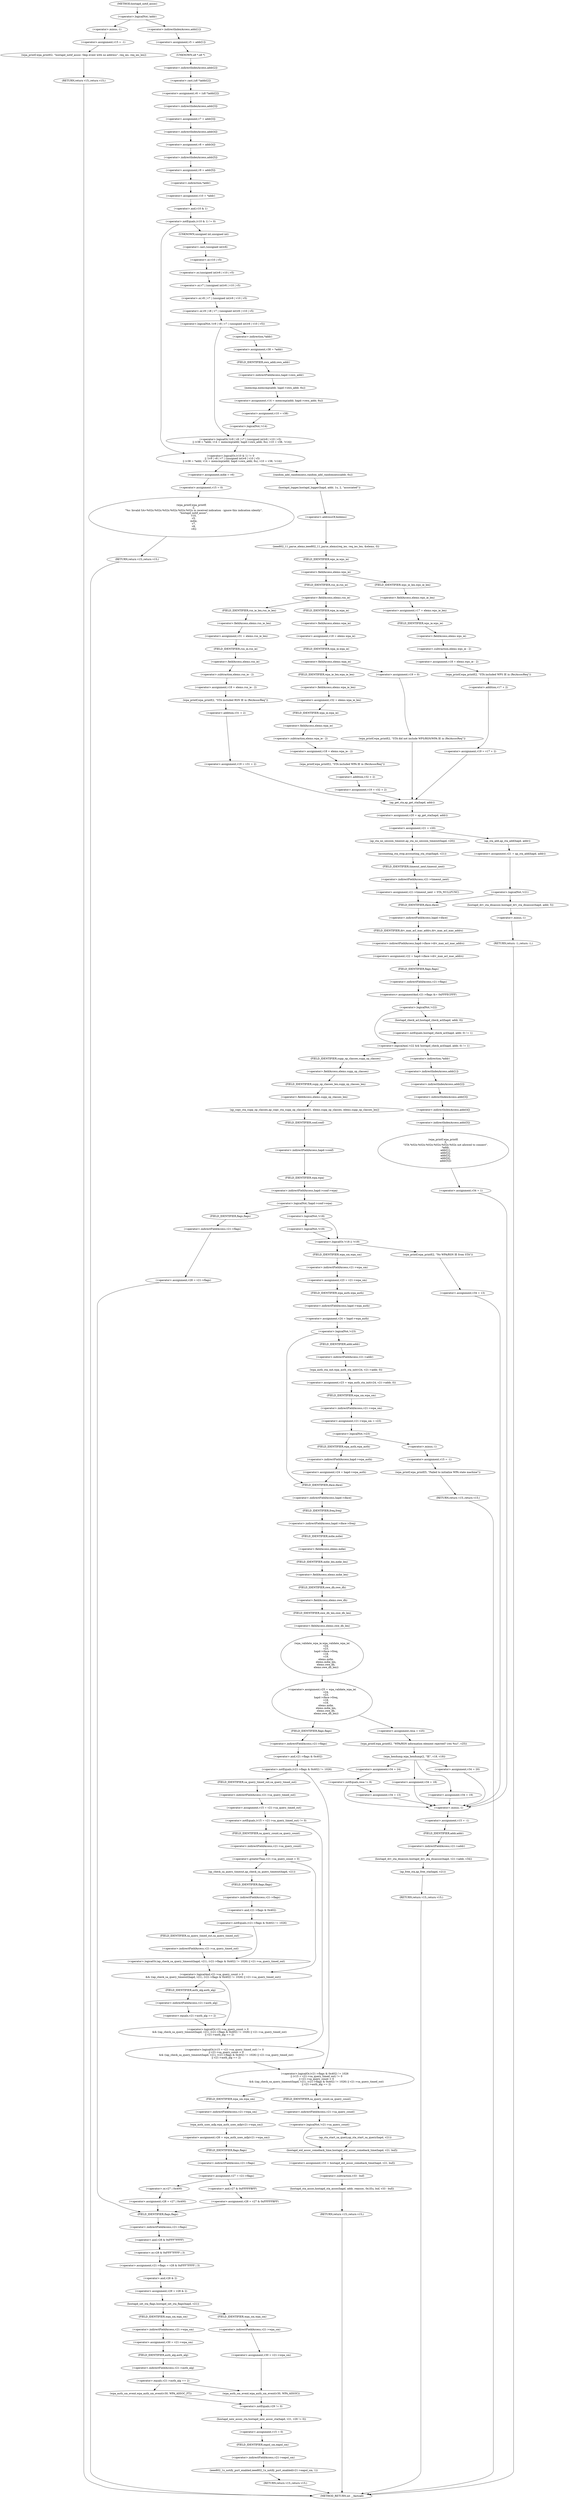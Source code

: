 digraph hostapd_notif_assoc {  
"1000171" [label = "(<operator>.logicalNot,!addr)" ]
"1000174" [label = "(<operator>.assignment,v15 = -1)" ]
"1000176" [label = "(<operator>.minus,-1)" ]
"1000178" [label = "(wpa_printf,wpa_printf(2, \"hostapd_notif_assoc: Skip event with no address\", req_ies, req_ies_len))" ]
"1000183" [label = "(RETURN,return v15;,return v15;)" ]
"1000185" [label = "(<operator>.assignment,v5 = addr[1])" ]
"1000187" [label = "(<operator>.indirectIndexAccess,addr[1])" ]
"1000190" [label = "(<operator>.assignment,v6 = (u8 *)addr[2])" ]
"1000192" [label = "(<operator>.cast,(u8 *)addr[2])" ]
"1000193" [label = "(UNKNOWN,u8 *,u8 *)" ]
"1000194" [label = "(<operator>.indirectIndexAccess,addr[2])" ]
"1000197" [label = "(<operator>.assignment,v7 = addr[3])" ]
"1000199" [label = "(<operator>.indirectIndexAccess,addr[3])" ]
"1000202" [label = "(<operator>.assignment,v8 = addr[4])" ]
"1000204" [label = "(<operator>.indirectIndexAccess,addr[4])" ]
"1000207" [label = "(<operator>.assignment,v9 = addr[5])" ]
"1000209" [label = "(<operator>.indirectIndexAccess,addr[5])" ]
"1000212" [label = "(<operator>.assignment,v10 = *addr)" ]
"1000214" [label = "(<operator>.indirection,*addr)" ]
"1000217" [label = "(<operator>.logicalOr,(v10 & 1) != 0\n    || !(v9 | v8 | v7 | (unsigned int)v6 | v10 | v5)\n    || (v38 = *addr, v14 = memcmp(addr, hapd->own_addr, 6u), v10 = v38, !v14))" ]
"1000218" [label = "(<operator>.notEquals,(v10 & 1) != 0)" ]
"1000219" [label = "(<operator>.and,v10 & 1)" ]
"1000223" [label = "(<operator>.logicalOr,!(v9 | v8 | v7 | (unsigned int)v6 | v10 | v5)\n    || (v38 = *addr, v14 = memcmp(addr, hapd->own_addr, 6u), v10 = v38, !v14))" ]
"1000224" [label = "(<operator>.logicalNot,!(v9 | v8 | v7 | (unsigned int)v6 | v10 | v5))" ]
"1000225" [label = "(<operator>.or,v9 | v8 | v7 | (unsigned int)v6 | v10 | v5)" ]
"1000227" [label = "(<operator>.or,v8 | v7 | (unsigned int)v6 | v10 | v5)" ]
"1000229" [label = "(<operator>.or,v7 | (unsigned int)v6 | v10 | v5)" ]
"1000231" [label = "(<operator>.or,(unsigned int)v6 | v10 | v5)" ]
"1000232" [label = "(<operator>.cast,(unsigned int)v6)" ]
"1000233" [label = "(UNKNOWN,unsigned int,unsigned int)" ]
"1000235" [label = "(<operator>.or,v10 | v5)" ]
"1000239" [label = "(<operator>.assignment,v38 = *addr)" ]
"1000241" [label = "(<operator>.indirection,*addr)" ]
"1000244" [label = "(<operator>.assignment,v14 = memcmp(addr, hapd->own_addr, 6u))" ]
"1000246" [label = "(memcmp,memcmp(addr, hapd->own_addr, 6u))" ]
"1000248" [label = "(<operator>.indirectFieldAccess,hapd->own_addr)" ]
"1000250" [label = "(FIELD_IDENTIFIER,own_addr,own_addr)" ]
"1000253" [label = "(<operator>.assignment,v10 = v38)" ]
"1000256" [label = "(<operator>.logicalNot,!v14)" ]
"1000259" [label = "(<operator>.assignment,mdie = v6)" ]
"1000262" [label = "(<operator>.assignment,v15 = 0)" ]
"1000265" [label = "(wpa_printf,wpa_printf(\n      2,\n      \"%s: Invalid SA=%02x:%02x:%02x:%02x:%02x:%02x in received indication - ignore this indication silently\",\n      \"hostapd_notif_assoc\",\n      v10,\n      v5,\n      mdie,\n      v7,\n      v8,\n      v9))" ]
"1000275" [label = "(RETURN,return v15;,return v15;)" ]
"1000277" [label = "(random_add_randomness,random_add_randomness(addr, 6u))" ]
"1000280" [label = "(hostapd_logger,hostapd_logger(hapd, addr, 1u, 2, \"associated\"))" ]
"1000286" [label = "(ieee802_11_parse_elems,ieee802_11_parse_elems(req_ies, req_ies_len, &elems, 0))" ]
"1000289" [label = "(<operator>.addressOf,&elems)" ]
"1000293" [label = "(<operator>.fieldAccess,elems.wps_ie)" ]
"1000295" [label = "(FIELD_IDENTIFIER,wps_ie,wps_ie)" ]
"1000297" [label = "(<operator>.assignment,v17 = elems.wps_ie_len)" ]
"1000299" [label = "(<operator>.fieldAccess,elems.wps_ie_len)" ]
"1000301" [label = "(FIELD_IDENTIFIER,wps_ie_len,wps_ie_len)" ]
"1000302" [label = "(<operator>.assignment,v18 = elems.wps_ie - 2)" ]
"1000304" [label = "(<operator>.subtraction,elems.wps_ie - 2)" ]
"1000305" [label = "(<operator>.fieldAccess,elems.wps_ie)" ]
"1000307" [label = "(FIELD_IDENTIFIER,wps_ie,wps_ie)" ]
"1000309" [label = "(wpa_printf,wpa_printf(2, \"STA included WPS IE in (Re)AssocReq\"))" ]
"1000312" [label = "(<operator>.assignment,v19 = v17 + 2)" ]
"1000314" [label = "(<operator>.addition,v17 + 2)" ]
"1000319" [label = "(<operator>.fieldAccess,elems.rsn_ie)" ]
"1000321" [label = "(FIELD_IDENTIFIER,rsn_ie,rsn_ie)" ]
"1000323" [label = "(<operator>.assignment,v31 = elems.rsn_ie_len)" ]
"1000325" [label = "(<operator>.fieldAccess,elems.rsn_ie_len)" ]
"1000327" [label = "(FIELD_IDENTIFIER,rsn_ie_len,rsn_ie_len)" ]
"1000328" [label = "(<operator>.assignment,v18 = elems.rsn_ie - 2)" ]
"1000330" [label = "(<operator>.subtraction,elems.rsn_ie - 2)" ]
"1000331" [label = "(<operator>.fieldAccess,elems.rsn_ie)" ]
"1000333" [label = "(FIELD_IDENTIFIER,rsn_ie,rsn_ie)" ]
"1000335" [label = "(wpa_printf,wpa_printf(2, \"STA included RSN IE in (Re)AssocReq\"))" ]
"1000338" [label = "(<operator>.assignment,v19 = v31 + 2)" ]
"1000340" [label = "(<operator>.addition,v31 + 2)" ]
"1000345" [label = "(<operator>.assignment,v18 = elems.wpa_ie)" ]
"1000347" [label = "(<operator>.fieldAccess,elems.wpa_ie)" ]
"1000349" [label = "(FIELD_IDENTIFIER,wpa_ie,wpa_ie)" ]
"1000351" [label = "(<operator>.fieldAccess,elems.wpa_ie)" ]
"1000353" [label = "(FIELD_IDENTIFIER,wpa_ie,wpa_ie)" ]
"1000355" [label = "(<operator>.assignment,v32 = elems.wpa_ie_len)" ]
"1000357" [label = "(<operator>.fieldAccess,elems.wpa_ie_len)" ]
"1000359" [label = "(FIELD_IDENTIFIER,wpa_ie_len,wpa_ie_len)" ]
"1000360" [label = "(<operator>.assignment,v18 = elems.wpa_ie - 2)" ]
"1000362" [label = "(<operator>.subtraction,elems.wpa_ie - 2)" ]
"1000363" [label = "(<operator>.fieldAccess,elems.wpa_ie)" ]
"1000365" [label = "(FIELD_IDENTIFIER,wpa_ie,wpa_ie)" ]
"1000367" [label = "(wpa_printf,wpa_printf(2, \"STA included WPA IE in (Re)AssocReq\"))" ]
"1000370" [label = "(<operator>.assignment,v19 = v32 + 2)" ]
"1000372" [label = "(<operator>.addition,v32 + 2)" ]
"1000377" [label = "(<operator>.assignment,v19 = 0)" ]
"1000380" [label = "(wpa_printf,wpa_printf(2, \"STA did not include WPS/RSN/WPA IE in (Re)AssocReq\"))" ]
"1000383" [label = "(<operator>.assignment,v20 = ap_get_sta(hapd, addr))" ]
"1000385" [label = "(ap_get_sta,ap_get_sta(hapd, addr))" ]
"1000388" [label = "(<operator>.assignment,v21 = v20)" ]
"1000394" [label = "(ap_sta_no_session_timeout,ap_sta_no_session_timeout(hapd, v20))" ]
"1000397" [label = "(accounting_sta_stop,accounting_sta_stop(hapd, v21))" ]
"1000400" [label = "(<operator>.assignment,v21->timeout_next = STA_NULLFUNC)" ]
"1000401" [label = "(<operator>.indirectFieldAccess,v21->timeout_next)" ]
"1000403" [label = "(FIELD_IDENTIFIER,timeout_next,timeout_next)" ]
"1000407" [label = "(<operator>.assignment,v21 = ap_sta_add(hapd, addr))" ]
"1000409" [label = "(ap_sta_add,ap_sta_add(hapd, addr))" ]
"1000413" [label = "(<operator>.logicalNot,!v21)" ]
"1000416" [label = "(hostapd_drv_sta_disassoc,hostapd_drv_sta_disassoc(hapd, addr, 5))" ]
"1000420" [label = "(RETURN,return -1;,return -1;)" ]
"1000421" [label = "(<operator>.minus,-1)" ]
"1000423" [label = "(<operator>.assignment,v22 = hapd->iface->drv_max_acl_mac_addrs)" ]
"1000425" [label = "(<operator>.indirectFieldAccess,hapd->iface->drv_max_acl_mac_addrs)" ]
"1000426" [label = "(<operator>.indirectFieldAccess,hapd->iface)" ]
"1000428" [label = "(FIELD_IDENTIFIER,iface,iface)" ]
"1000429" [label = "(FIELD_IDENTIFIER,drv_max_acl_mac_addrs,drv_max_acl_mac_addrs)" ]
"1000430" [label = "(<operators>.assignmentAnd,v21->flags &= 0xFFFECFFF)" ]
"1000431" [label = "(<operator>.indirectFieldAccess,v21->flags)" ]
"1000433" [label = "(FIELD_IDENTIFIER,flags,flags)" ]
"1000436" [label = "(<operator>.logicalAnd,!v22 && hostapd_check_acl(hapd, addr, 0) != 1)" ]
"1000437" [label = "(<operator>.logicalNot,!v22)" ]
"1000439" [label = "(<operator>.notEquals,hostapd_check_acl(hapd, addr, 0) != 1)" ]
"1000440" [label = "(hostapd_check_acl,hostapd_check_acl(hapd, addr, 0))" ]
"1000446" [label = "(wpa_printf,wpa_printf(\n      3,\n      \"STA %02x:%02x:%02x:%02x:%02x:%02x not allowed to connect\",\n      *addr,\n      addr[1],\n      addr[2],\n      addr[3],\n      addr[4],\n      addr[5]))" ]
"1000449" [label = "(<operator>.indirection,*addr)" ]
"1000451" [label = "(<operator>.indirectIndexAccess,addr[1])" ]
"1000454" [label = "(<operator>.indirectIndexAccess,addr[2])" ]
"1000457" [label = "(<operator>.indirectIndexAccess,addr[3])" ]
"1000460" [label = "(<operator>.indirectIndexAccess,addr[4])" ]
"1000463" [label = "(<operator>.indirectIndexAccess,addr[5])" ]
"1000466" [label = "(<operator>.assignment,v34 = 1)" ]
"1000470" [label = "(ap_copy_sta_supp_op_classes,ap_copy_sta_supp_op_classes(v21, elems.supp_op_classes, elems.supp_op_classes_len))" ]
"1000472" [label = "(<operator>.fieldAccess,elems.supp_op_classes)" ]
"1000474" [label = "(FIELD_IDENTIFIER,supp_op_classes,supp_op_classes)" ]
"1000475" [label = "(<operator>.fieldAccess,elems.supp_op_classes_len)" ]
"1000477" [label = "(FIELD_IDENTIFIER,supp_op_classes_len,supp_op_classes_len)" ]
"1000479" [label = "(<operator>.logicalNot,!hapd->conf->wpa)" ]
"1000480" [label = "(<operator>.indirectFieldAccess,hapd->conf->wpa)" ]
"1000481" [label = "(<operator>.indirectFieldAccess,hapd->conf)" ]
"1000483" [label = "(FIELD_IDENTIFIER,conf,conf)" ]
"1000484" [label = "(FIELD_IDENTIFIER,wpa,wpa)" ]
"1000486" [label = "(<operator>.assignment,v28 = v21->flags)" ]
"1000488" [label = "(<operator>.indirectFieldAccess,v21->flags)" ]
"1000490" [label = "(FIELD_IDENTIFIER,flags,flags)" ]
"1000493" [label = "(<operator>.logicalOr,!v18 || !v19)" ]
"1000494" [label = "(<operator>.logicalNot,!v18)" ]
"1000496" [label = "(<operator>.logicalNot,!v19)" ]
"1000499" [label = "(wpa_printf,wpa_printf(2, \"No WPA/RSN IE from STA\"))" ]
"1000502" [label = "(<operator>.assignment,v34 = 13)" ]
"1000506" [label = "(<operator>.assignment,v15 = -1)" ]
"1000508" [label = "(<operator>.minus,-1)" ]
"1000510" [label = "(hostapd_drv_sta_disassoc,hostapd_drv_sta_disassoc(hapd, v21->addr, v34))" ]
"1000512" [label = "(<operator>.indirectFieldAccess,v21->addr)" ]
"1000514" [label = "(FIELD_IDENTIFIER,addr,addr)" ]
"1000516" [label = "(ap_free_sta,ap_free_sta(hapd, v21))" ]
"1000519" [label = "(RETURN,return v15;,return v15;)" ]
"1000521" [label = "(<operator>.assignment,v23 = v21->wpa_sm)" ]
"1000523" [label = "(<operator>.indirectFieldAccess,v21->wpa_sm)" ]
"1000525" [label = "(FIELD_IDENTIFIER,wpa_sm,wpa_sm)" ]
"1000526" [label = "(<operator>.assignment,v24 = hapd->wpa_auth)" ]
"1000528" [label = "(<operator>.indirectFieldAccess,hapd->wpa_auth)" ]
"1000530" [label = "(FIELD_IDENTIFIER,wpa_auth,wpa_auth)" ]
"1000532" [label = "(<operator>.logicalNot,!v23)" ]
"1000535" [label = "(<operator>.assignment,v23 = wpa_auth_sta_init(v24, v21->addr, 0))" ]
"1000537" [label = "(wpa_auth_sta_init,wpa_auth_sta_init(v24, v21->addr, 0))" ]
"1000539" [label = "(<operator>.indirectFieldAccess,v21->addr)" ]
"1000541" [label = "(FIELD_IDENTIFIER,addr,addr)" ]
"1000543" [label = "(<operator>.assignment,v21->wpa_sm = v23)" ]
"1000544" [label = "(<operator>.indirectFieldAccess,v21->wpa_sm)" ]
"1000546" [label = "(FIELD_IDENTIFIER,wpa_sm,wpa_sm)" ]
"1000549" [label = "(<operator>.logicalNot,!v23)" ]
"1000552" [label = "(<operator>.assignment,v15 = -1)" ]
"1000554" [label = "(<operator>.minus,-1)" ]
"1000556" [label = "(wpa_printf,wpa_printf(5, \"Failed to initialize WPA state machine\"))" ]
"1000559" [label = "(RETURN,return v15;,return v15;)" ]
"1000561" [label = "(<operator>.assignment,v24 = hapd->wpa_auth)" ]
"1000563" [label = "(<operator>.indirectFieldAccess,hapd->wpa_auth)" ]
"1000565" [label = "(FIELD_IDENTIFIER,wpa_auth,wpa_auth)" ]
"1000566" [label = "(<operator>.assignment,v25 = wpa_validate_wpa_ie(\n          v24,\n          v23,\n          hapd->iface->freq,\n          v18,\n          v19,\n          elems.mdie,\n          elems.mdie_len,\n          elems.owe_dh,\n          elems.owe_dh_len))" ]
"1000568" [label = "(wpa_validate_wpa_ie,wpa_validate_wpa_ie(\n          v24,\n          v23,\n          hapd->iface->freq,\n          v18,\n          v19,\n          elems.mdie,\n          elems.mdie_len,\n          elems.owe_dh,\n          elems.owe_dh_len))" ]
"1000571" [label = "(<operator>.indirectFieldAccess,hapd->iface->freq)" ]
"1000572" [label = "(<operator>.indirectFieldAccess,hapd->iface)" ]
"1000574" [label = "(FIELD_IDENTIFIER,iface,iface)" ]
"1000575" [label = "(FIELD_IDENTIFIER,freq,freq)" ]
"1000578" [label = "(<operator>.fieldAccess,elems.mdie)" ]
"1000580" [label = "(FIELD_IDENTIFIER,mdie,mdie)" ]
"1000581" [label = "(<operator>.fieldAccess,elems.mdie_len)" ]
"1000583" [label = "(FIELD_IDENTIFIER,mdie_len,mdie_len)" ]
"1000584" [label = "(<operator>.fieldAccess,elems.owe_dh)" ]
"1000586" [label = "(FIELD_IDENTIFIER,owe_dh,owe_dh)" ]
"1000587" [label = "(<operator>.fieldAccess,elems.owe_dh_len)" ]
"1000589" [label = "(FIELD_IDENTIFIER,owe_dh_len,owe_dh_len)" ]
"1000593" [label = "(<operator>.assignment,resa = v25)" ]
"1000596" [label = "(wpa_printf,wpa_printf(2, \"WPA/RSN information element rejected? (res %u)\", v25))" ]
"1000600" [label = "(wpa_hexdump,wpa_hexdump(2, \"IE\", v18, v19))" ]
"1000609" [label = "(<operator>.assignment,v34 = 18)" ]
"1000614" [label = "(<operator>.assignment,v34 = 19)" ]
"1000619" [label = "(<operator>.assignment,v34 = 20)" ]
"1000624" [label = "(<operator>.assignment,v34 = 24)" ]
"1000628" [label = "(<operator>.notEquals,resa != 8)" ]
"1000631" [label = "(<operator>.assignment,v34 = 13)" ]
"1000637" [label = "(<operator>.logicalOr,(v21->flags & 0x402) != 1026\n    || (v15 = v21->sa_query_timed_out) != 0\n    || v21->sa_query_count > 0\n    && ((ap_check_sa_query_timeout(hapd, v21), (v21->flags & 0x402) != 1026) || v21->sa_query_timed_out)\n    || v21->auth_alg == 2)" ]
"1000638" [label = "(<operator>.notEquals,(v21->flags & 0x402) != 1026)" ]
"1000639" [label = "(<operator>.and,v21->flags & 0x402)" ]
"1000640" [label = "(<operator>.indirectFieldAccess,v21->flags)" ]
"1000642" [label = "(FIELD_IDENTIFIER,flags,flags)" ]
"1000645" [label = "(<operator>.logicalOr,(v15 = v21->sa_query_timed_out) != 0\n    || v21->sa_query_count > 0\n    && ((ap_check_sa_query_timeout(hapd, v21), (v21->flags & 0x402) != 1026) || v21->sa_query_timed_out)\n    || v21->auth_alg == 2)" ]
"1000646" [label = "(<operator>.notEquals,(v15 = v21->sa_query_timed_out) != 0)" ]
"1000647" [label = "(<operator>.assignment,v15 = v21->sa_query_timed_out)" ]
"1000649" [label = "(<operator>.indirectFieldAccess,v21->sa_query_timed_out)" ]
"1000651" [label = "(FIELD_IDENTIFIER,sa_query_timed_out,sa_query_timed_out)" ]
"1000653" [label = "(<operator>.logicalOr,v21->sa_query_count > 0\n    && ((ap_check_sa_query_timeout(hapd, v21), (v21->flags & 0x402) != 1026) || v21->sa_query_timed_out)\n    || v21->auth_alg == 2)" ]
"1000654" [label = "(<operator>.logicalAnd,v21->sa_query_count > 0\n    && ((ap_check_sa_query_timeout(hapd, v21), (v21->flags & 0x402) != 1026) || v21->sa_query_timed_out))" ]
"1000655" [label = "(<operator>.greaterThan,v21->sa_query_count > 0)" ]
"1000656" [label = "(<operator>.indirectFieldAccess,v21->sa_query_count)" ]
"1000658" [label = "(FIELD_IDENTIFIER,sa_query_count,sa_query_count)" ]
"1000660" [label = "(<operator>.logicalOr,(ap_check_sa_query_timeout(hapd, v21), (v21->flags & 0x402) != 1026) || v21->sa_query_timed_out)" ]
"1000662" [label = "(ap_check_sa_query_timeout,ap_check_sa_query_timeout(hapd, v21))" ]
"1000665" [label = "(<operator>.notEquals,(v21->flags & 0x402) != 1026)" ]
"1000666" [label = "(<operator>.and,v21->flags & 0x402)" ]
"1000667" [label = "(<operator>.indirectFieldAccess,v21->flags)" ]
"1000669" [label = "(FIELD_IDENTIFIER,flags,flags)" ]
"1000672" [label = "(<operator>.indirectFieldAccess,v21->sa_query_timed_out)" ]
"1000674" [label = "(FIELD_IDENTIFIER,sa_query_timed_out,sa_query_timed_out)" ]
"1000675" [label = "(<operator>.equals,v21->auth_alg == 2)" ]
"1000676" [label = "(<operator>.indirectFieldAccess,v21->auth_alg)" ]
"1000678" [label = "(FIELD_IDENTIFIER,auth_alg,auth_alg)" ]
"1000681" [label = "(<operator>.assignment,v26 = wpa_auth_uses_mfp(v21->wpa_sm))" ]
"1000683" [label = "(wpa_auth_uses_mfp,wpa_auth_uses_mfp(v21->wpa_sm))" ]
"1000684" [label = "(<operator>.indirectFieldAccess,v21->wpa_sm)" ]
"1000686" [label = "(FIELD_IDENTIFIER,wpa_sm,wpa_sm)" ]
"1000687" [label = "(<operator>.assignment,v27 = v21->flags)" ]
"1000689" [label = "(<operator>.indirectFieldAccess,v21->flags)" ]
"1000691" [label = "(FIELD_IDENTIFIER,flags,flags)" ]
"1000694" [label = "(<operator>.assignment,v28 = v27 | 0x400)" ]
"1000696" [label = "(<operator>.or,v27 | 0x400)" ]
"1000700" [label = "(<operator>.assignment,v28 = v27 & 0xFFFFFBFF)" ]
"1000702" [label = "(<operator>.and,v27 & 0xFFFFFBFF)" ]
"1000706" [label = "(<operator>.assignment,v21->flags = v28 & 0xFFF7FFFF | 3)" ]
"1000707" [label = "(<operator>.indirectFieldAccess,v21->flags)" ]
"1000709" [label = "(FIELD_IDENTIFIER,flags,flags)" ]
"1000710" [label = "(<operator>.or,v28 & 0xFFF7FFFF | 3)" ]
"1000711" [label = "(<operator>.and,v28 & 0xFFF7FFFF)" ]
"1000715" [label = "(<operator>.assignment,v29 = v28 & 2)" ]
"1000717" [label = "(<operator>.and,v28 & 2)" ]
"1000720" [label = "(hostapd_set_sta_flags,hostapd_set_sta_flags(hapd, v21))" ]
"1000726" [label = "(<operator>.assignment,v30 = v21->wpa_sm)" ]
"1000728" [label = "(<operator>.indirectFieldAccess,v21->wpa_sm)" ]
"1000730" [label = "(FIELD_IDENTIFIER,wpa_sm,wpa_sm)" ]
"1000732" [label = "(<operator>.equals,v21->auth_alg == 2)" ]
"1000733" [label = "(<operator>.indirectFieldAccess,v21->auth_alg)" ]
"1000735" [label = "(FIELD_IDENTIFIER,auth_alg,auth_alg)" ]
"1000738" [label = "(wpa_auth_sm_event,wpa_auth_sm_event(v30, WPA_ASSOC_FT))" ]
"1000744" [label = "(<operator>.assignment,v30 = v21->wpa_sm)" ]
"1000746" [label = "(<operator>.indirectFieldAccess,v21->wpa_sm)" ]
"1000748" [label = "(FIELD_IDENTIFIER,wpa_sm,wpa_sm)" ]
"1000749" [label = "(wpa_auth_sm_event,wpa_auth_sm_event(v30, WPA_ASSOC))" ]
"1000753" [label = "(hostapd_new_assoc_sta,hostapd_new_assoc_sta(hapd, v21, v29 != 0))" ]
"1000756" [label = "(<operator>.notEquals,v29 != 0)" ]
"1000759" [label = "(<operator>.assignment,v15 = 0)" ]
"1000762" [label = "(ieee802_1x_notify_port_enabled,ieee802_1x_notify_port_enabled(v21->eapol_sm, 1))" ]
"1000763" [label = "(<operator>.indirectFieldAccess,v21->eapol_sm)" ]
"1000765" [label = "(FIELD_IDENTIFIER,eapol_sm,eapol_sm)" ]
"1000767" [label = "(RETURN,return v15;,return v15;)" ]
"1000770" [label = "(<operator>.logicalNot,!v21->sa_query_count)" ]
"1000771" [label = "(<operator>.indirectFieldAccess,v21->sa_query_count)" ]
"1000773" [label = "(FIELD_IDENTIFIER,sa_query_count,sa_query_count)" ]
"1000774" [label = "(ap_sta_start_sa_query,ap_sta_start_sa_query(hapd, v21))" ]
"1000777" [label = "(<operator>.assignment,v33 = hostapd_eid_assoc_comeback_time(hapd, v21, buf))" ]
"1000779" [label = "(hostapd_eid_assoc_comeback_time,hostapd_eid_assoc_comeback_time(hapd, v21, buf))" ]
"1000783" [label = "(hostapd_sta_assoc,hostapd_sta_assoc(hapd, addr, reassoc, 0x1Eu, buf, v33 - buf))" ]
"1000789" [label = "(<operator>.subtraction,v33 - buf)" ]
"1000792" [label = "(RETURN,return v15;,return v15;)" ]
"1000132" [label = "(METHOD,hostapd_notif_assoc)" ]
"1000794" [label = "(METHOD_RETURN,int __fastcall)" ]
  "1000171" -> "1000176" 
  "1000171" -> "1000187" 
  "1000174" -> "1000178" 
  "1000176" -> "1000174" 
  "1000178" -> "1000183" 
  "1000183" -> "1000794" 
  "1000185" -> "1000193" 
  "1000187" -> "1000185" 
  "1000190" -> "1000199" 
  "1000192" -> "1000190" 
  "1000193" -> "1000194" 
  "1000194" -> "1000192" 
  "1000197" -> "1000204" 
  "1000199" -> "1000197" 
  "1000202" -> "1000209" 
  "1000204" -> "1000202" 
  "1000207" -> "1000214" 
  "1000209" -> "1000207" 
  "1000212" -> "1000219" 
  "1000214" -> "1000212" 
  "1000217" -> "1000259" 
  "1000217" -> "1000277" 
  "1000218" -> "1000217" 
  "1000218" -> "1000233" 
  "1000219" -> "1000218" 
  "1000223" -> "1000217" 
  "1000224" -> "1000223" 
  "1000224" -> "1000241" 
  "1000225" -> "1000224" 
  "1000227" -> "1000225" 
  "1000229" -> "1000227" 
  "1000231" -> "1000229" 
  "1000232" -> "1000235" 
  "1000233" -> "1000232" 
  "1000235" -> "1000231" 
  "1000239" -> "1000250" 
  "1000241" -> "1000239" 
  "1000244" -> "1000253" 
  "1000246" -> "1000244" 
  "1000248" -> "1000246" 
  "1000250" -> "1000248" 
  "1000253" -> "1000256" 
  "1000256" -> "1000223" 
  "1000259" -> "1000262" 
  "1000262" -> "1000265" 
  "1000265" -> "1000275" 
  "1000275" -> "1000794" 
  "1000277" -> "1000280" 
  "1000280" -> "1000289" 
  "1000286" -> "1000295" 
  "1000289" -> "1000286" 
  "1000293" -> "1000301" 
  "1000293" -> "1000321" 
  "1000295" -> "1000293" 
  "1000297" -> "1000307" 
  "1000299" -> "1000297" 
  "1000301" -> "1000299" 
  "1000302" -> "1000309" 
  "1000304" -> "1000302" 
  "1000305" -> "1000304" 
  "1000307" -> "1000305" 
  "1000309" -> "1000314" 
  "1000312" -> "1000385" 
  "1000314" -> "1000312" 
  "1000319" -> "1000327" 
  "1000319" -> "1000349" 
  "1000321" -> "1000319" 
  "1000323" -> "1000333" 
  "1000325" -> "1000323" 
  "1000327" -> "1000325" 
  "1000328" -> "1000335" 
  "1000330" -> "1000328" 
  "1000331" -> "1000330" 
  "1000333" -> "1000331" 
  "1000335" -> "1000340" 
  "1000338" -> "1000385" 
  "1000340" -> "1000338" 
  "1000345" -> "1000353" 
  "1000347" -> "1000345" 
  "1000349" -> "1000347" 
  "1000351" -> "1000359" 
  "1000351" -> "1000377" 
  "1000353" -> "1000351" 
  "1000355" -> "1000365" 
  "1000357" -> "1000355" 
  "1000359" -> "1000357" 
  "1000360" -> "1000367" 
  "1000362" -> "1000360" 
  "1000363" -> "1000362" 
  "1000365" -> "1000363" 
  "1000367" -> "1000372" 
  "1000370" -> "1000385" 
  "1000372" -> "1000370" 
  "1000377" -> "1000380" 
  "1000380" -> "1000385" 
  "1000383" -> "1000388" 
  "1000385" -> "1000383" 
  "1000388" -> "1000394" 
  "1000388" -> "1000409" 
  "1000394" -> "1000397" 
  "1000397" -> "1000403" 
  "1000400" -> "1000428" 
  "1000401" -> "1000400" 
  "1000403" -> "1000401" 
  "1000407" -> "1000413" 
  "1000409" -> "1000407" 
  "1000413" -> "1000416" 
  "1000413" -> "1000428" 
  "1000416" -> "1000421" 
  "1000420" -> "1000794" 
  "1000421" -> "1000420" 
  "1000423" -> "1000433" 
  "1000425" -> "1000423" 
  "1000426" -> "1000429" 
  "1000428" -> "1000426" 
  "1000429" -> "1000425" 
  "1000430" -> "1000437" 
  "1000431" -> "1000430" 
  "1000433" -> "1000431" 
  "1000436" -> "1000449" 
  "1000436" -> "1000474" 
  "1000437" -> "1000436" 
  "1000437" -> "1000440" 
  "1000439" -> "1000436" 
  "1000440" -> "1000439" 
  "1000446" -> "1000466" 
  "1000449" -> "1000451" 
  "1000451" -> "1000454" 
  "1000454" -> "1000457" 
  "1000457" -> "1000460" 
  "1000460" -> "1000463" 
  "1000463" -> "1000446" 
  "1000466" -> "1000508" 
  "1000470" -> "1000483" 
  "1000472" -> "1000477" 
  "1000474" -> "1000472" 
  "1000475" -> "1000470" 
  "1000477" -> "1000475" 
  "1000479" -> "1000490" 
  "1000479" -> "1000494" 
  "1000480" -> "1000479" 
  "1000481" -> "1000484" 
  "1000483" -> "1000481" 
  "1000484" -> "1000480" 
  "1000486" -> "1000709" 
  "1000488" -> "1000486" 
  "1000490" -> "1000488" 
  "1000493" -> "1000499" 
  "1000493" -> "1000525" 
  "1000494" -> "1000493" 
  "1000494" -> "1000496" 
  "1000496" -> "1000493" 
  "1000499" -> "1000502" 
  "1000502" -> "1000508" 
  "1000506" -> "1000514" 
  "1000508" -> "1000506" 
  "1000510" -> "1000516" 
  "1000512" -> "1000510" 
  "1000514" -> "1000512" 
  "1000516" -> "1000519" 
  "1000519" -> "1000794" 
  "1000521" -> "1000530" 
  "1000523" -> "1000521" 
  "1000525" -> "1000523" 
  "1000526" -> "1000532" 
  "1000528" -> "1000526" 
  "1000530" -> "1000528" 
  "1000532" -> "1000541" 
  "1000532" -> "1000574" 
  "1000535" -> "1000546" 
  "1000537" -> "1000535" 
  "1000539" -> "1000537" 
  "1000541" -> "1000539" 
  "1000543" -> "1000549" 
  "1000544" -> "1000543" 
  "1000546" -> "1000544" 
  "1000549" -> "1000554" 
  "1000549" -> "1000565" 
  "1000552" -> "1000556" 
  "1000554" -> "1000552" 
  "1000556" -> "1000559" 
  "1000559" -> "1000794" 
  "1000561" -> "1000574" 
  "1000563" -> "1000561" 
  "1000565" -> "1000563" 
  "1000566" -> "1000593" 
  "1000566" -> "1000642" 
  "1000568" -> "1000566" 
  "1000571" -> "1000580" 
  "1000572" -> "1000575" 
  "1000574" -> "1000572" 
  "1000575" -> "1000571" 
  "1000578" -> "1000583" 
  "1000580" -> "1000578" 
  "1000581" -> "1000586" 
  "1000583" -> "1000581" 
  "1000584" -> "1000589" 
  "1000586" -> "1000584" 
  "1000587" -> "1000568" 
  "1000589" -> "1000587" 
  "1000593" -> "1000596" 
  "1000596" -> "1000600" 
  "1000600" -> "1000609" 
  "1000600" -> "1000614" 
  "1000600" -> "1000619" 
  "1000600" -> "1000624" 
  "1000609" -> "1000508" 
  "1000614" -> "1000508" 
  "1000619" -> "1000508" 
  "1000624" -> "1000628" 
  "1000628" -> "1000631" 
  "1000628" -> "1000508" 
  "1000631" -> "1000508" 
  "1000637" -> "1000686" 
  "1000637" -> "1000773" 
  "1000638" -> "1000637" 
  "1000638" -> "1000651" 
  "1000639" -> "1000638" 
  "1000640" -> "1000639" 
  "1000642" -> "1000640" 
  "1000645" -> "1000637" 
  "1000646" -> "1000645" 
  "1000646" -> "1000658" 
  "1000647" -> "1000646" 
  "1000649" -> "1000647" 
  "1000651" -> "1000649" 
  "1000653" -> "1000645" 
  "1000654" -> "1000653" 
  "1000654" -> "1000678" 
  "1000655" -> "1000654" 
  "1000655" -> "1000662" 
  "1000656" -> "1000655" 
  "1000658" -> "1000656" 
  "1000660" -> "1000654" 
  "1000662" -> "1000669" 
  "1000665" -> "1000660" 
  "1000665" -> "1000674" 
  "1000666" -> "1000665" 
  "1000667" -> "1000666" 
  "1000669" -> "1000667" 
  "1000672" -> "1000660" 
  "1000674" -> "1000672" 
  "1000675" -> "1000653" 
  "1000676" -> "1000675" 
  "1000678" -> "1000676" 
  "1000681" -> "1000691" 
  "1000683" -> "1000681" 
  "1000684" -> "1000683" 
  "1000686" -> "1000684" 
  "1000687" -> "1000696" 
  "1000687" -> "1000702" 
  "1000689" -> "1000687" 
  "1000691" -> "1000689" 
  "1000694" -> "1000709" 
  "1000696" -> "1000694" 
  "1000700" -> "1000709" 
  "1000702" -> "1000700" 
  "1000706" -> "1000717" 
  "1000707" -> "1000711" 
  "1000709" -> "1000707" 
  "1000710" -> "1000706" 
  "1000711" -> "1000710" 
  "1000715" -> "1000720" 
  "1000717" -> "1000715" 
  "1000720" -> "1000730" 
  "1000720" -> "1000748" 
  "1000726" -> "1000735" 
  "1000728" -> "1000726" 
  "1000730" -> "1000728" 
  "1000732" -> "1000738" 
  "1000732" -> "1000749" 
  "1000733" -> "1000732" 
  "1000735" -> "1000733" 
  "1000738" -> "1000756" 
  "1000744" -> "1000749" 
  "1000746" -> "1000744" 
  "1000748" -> "1000746" 
  "1000749" -> "1000756" 
  "1000753" -> "1000759" 
  "1000756" -> "1000753" 
  "1000759" -> "1000765" 
  "1000762" -> "1000767" 
  "1000763" -> "1000762" 
  "1000765" -> "1000763" 
  "1000767" -> "1000794" 
  "1000770" -> "1000774" 
  "1000770" -> "1000779" 
  "1000771" -> "1000770" 
  "1000773" -> "1000771" 
  "1000774" -> "1000779" 
  "1000777" -> "1000789" 
  "1000779" -> "1000777" 
  "1000783" -> "1000792" 
  "1000789" -> "1000783" 
  "1000792" -> "1000794" 
  "1000132" -> "1000171" 
}
